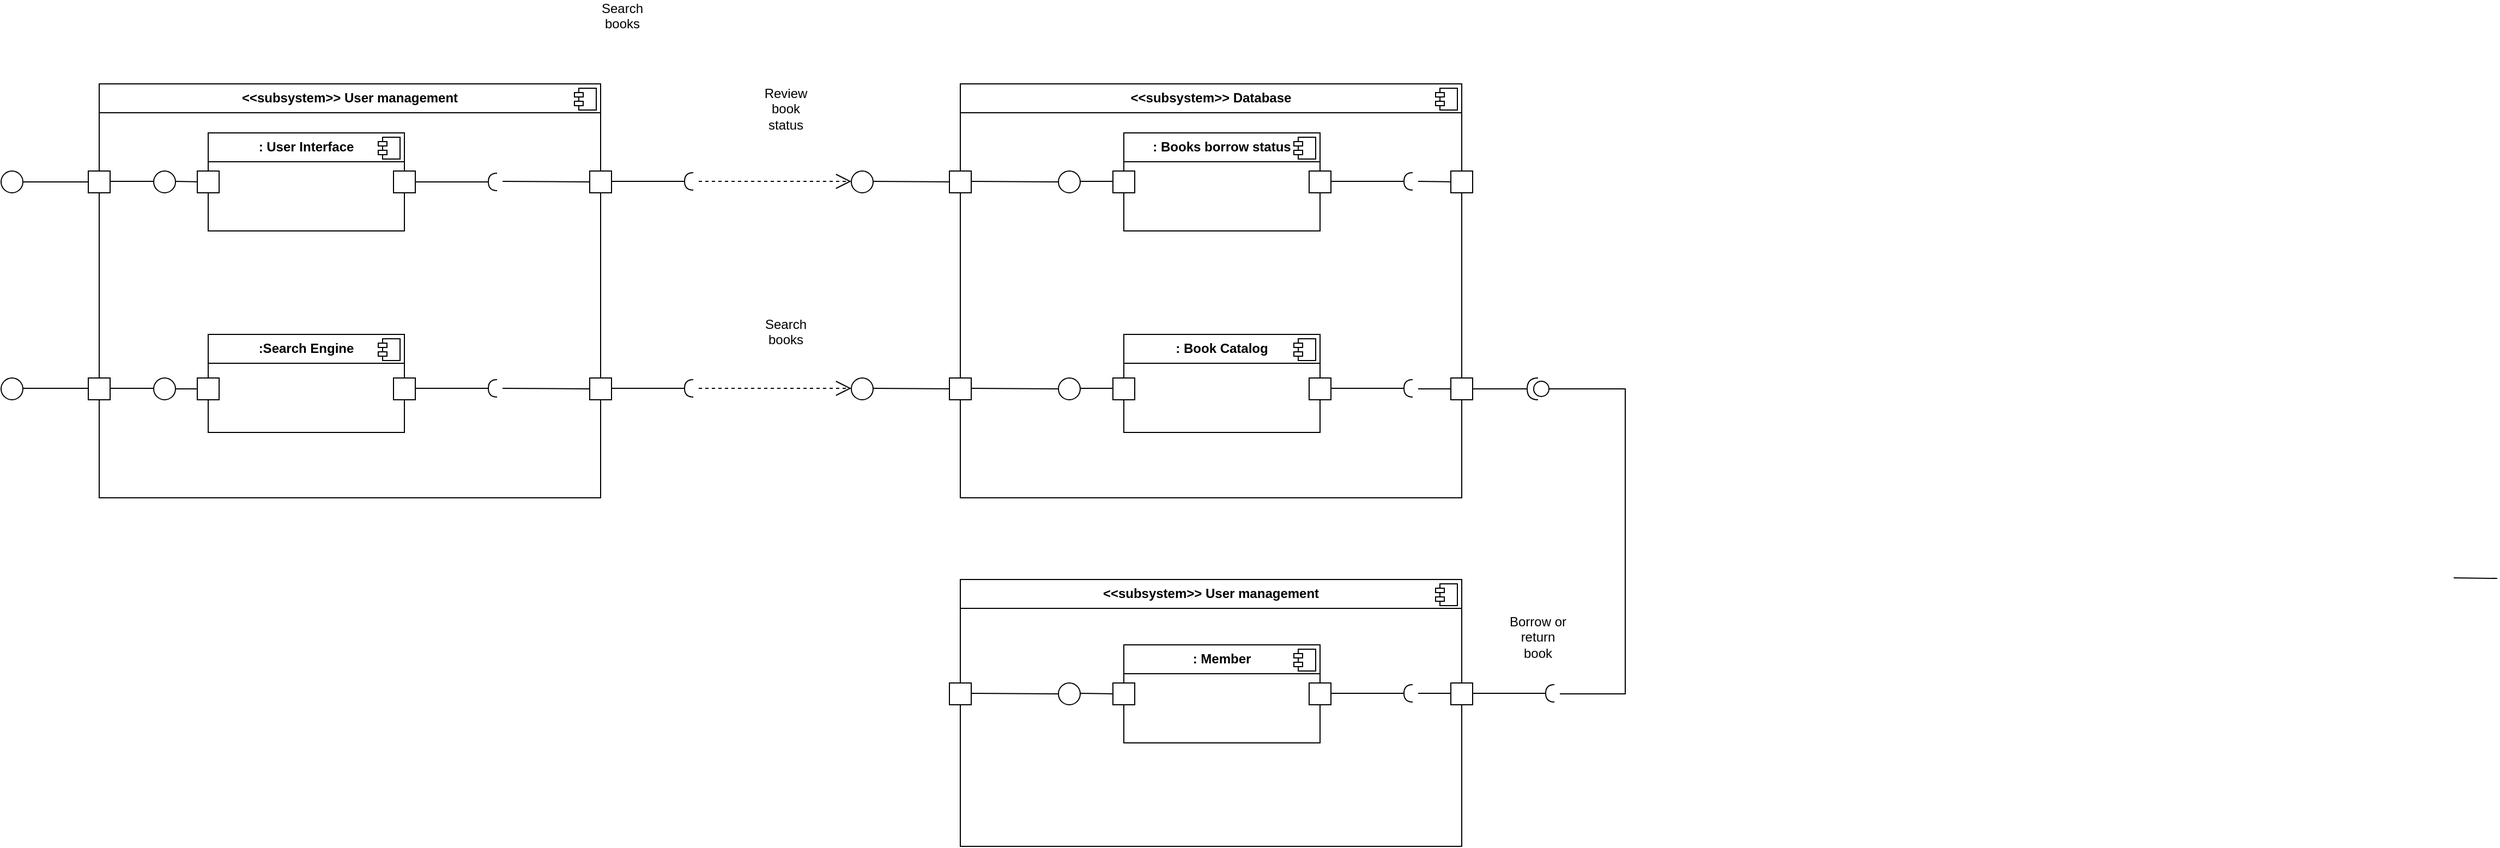<mxfile version="24.8.6">
  <diagram name="Page-1" id="bO2io_sQlXzywxfwvCuT">
    <mxGraphModel dx="1434" dy="728" grid="1" gridSize="10" guides="1" tooltips="1" connect="1" arrows="1" fold="1" page="1" pageScale="1" pageWidth="827" pageHeight="1169" math="0" shadow="0">
      <root>
        <mxCell id="0" />
        <mxCell id="1" parent="0" />
        <mxCell id="wt-oQ0fqFXNpTAq_JY6A-2" value="" style="ellipse;whiteSpace=wrap;html=1;aspect=fixed;" vertex="1" parent="1">
          <mxGeometry x="60" y="210" width="20" height="20" as="geometry" />
        </mxCell>
        <mxCell id="wt-oQ0fqFXNpTAq_JY6A-3" value="&lt;p style=&quot;margin:0px;margin-top:6px;text-align:center;&quot;&gt;&lt;b&gt;&amp;lt;&amp;lt;subsystem&amp;gt;&amp;gt; User management&lt;/b&gt;&lt;/p&gt;&lt;hr size=&quot;1&quot; style=&quot;border-style:solid;&quot;&gt;&lt;p style=&quot;margin:0px;margin-left:8px;&quot;&gt;&lt;br&gt;&lt;/p&gt;" style="align=left;overflow=fill;html=1;dropTarget=0;whiteSpace=wrap;" vertex="1" parent="1">
          <mxGeometry x="150" y="130" width="460" height="380" as="geometry" />
        </mxCell>
        <mxCell id="wt-oQ0fqFXNpTAq_JY6A-4" value="" style="shape=component;jettyWidth=8;jettyHeight=4;" vertex="1" parent="wt-oQ0fqFXNpTAq_JY6A-3">
          <mxGeometry x="1" width="20" height="20" relative="1" as="geometry">
            <mxPoint x="-24" y="4" as="offset" />
          </mxGeometry>
        </mxCell>
        <mxCell id="wt-oQ0fqFXNpTAq_JY6A-5" value="" style="rounded=0;whiteSpace=wrap;html=1;" vertex="1" parent="1">
          <mxGeometry x="140" y="210" width="20" height="20" as="geometry" />
        </mxCell>
        <mxCell id="wt-oQ0fqFXNpTAq_JY6A-6" value="" style="endArrow=none;html=1;rounded=0;exitX=1;exitY=0.5;exitDx=0;exitDy=0;entryX=0;entryY=0.5;entryDx=0;entryDy=0;" edge="1" parent="1" source="wt-oQ0fqFXNpTAq_JY6A-2" target="wt-oQ0fqFXNpTAq_JY6A-5">
          <mxGeometry width="50" height="50" relative="1" as="geometry">
            <mxPoint x="390" y="400" as="sourcePoint" />
            <mxPoint x="440" y="350" as="targetPoint" />
          </mxGeometry>
        </mxCell>
        <mxCell id="wt-oQ0fqFXNpTAq_JY6A-8" value="" style="ellipse;whiteSpace=wrap;html=1;aspect=fixed;" vertex="1" parent="1">
          <mxGeometry x="200" y="210" width="20" height="20" as="geometry" />
        </mxCell>
        <mxCell id="wt-oQ0fqFXNpTAq_JY6A-9" value="" style="endArrow=none;html=1;rounded=0;" edge="1" parent="1">
          <mxGeometry width="50" height="50" relative="1" as="geometry">
            <mxPoint x="160" y="219.5" as="sourcePoint" />
            <mxPoint x="200" y="219.5" as="targetPoint" />
            <Array as="points">
              <mxPoint x="160" y="219.5" />
            </Array>
          </mxGeometry>
        </mxCell>
        <mxCell id="wt-oQ0fqFXNpTAq_JY6A-10" value="" style="endArrow=none;html=1;rounded=0;" edge="1" parent="1" source="wt-oQ0fqFXNpTAq_JY6A-13">
          <mxGeometry width="50" height="50" relative="1" as="geometry">
            <mxPoint x="220" y="219.5" as="sourcePoint" />
            <mxPoint x="250" y="219.5" as="targetPoint" />
          </mxGeometry>
        </mxCell>
        <mxCell id="wt-oQ0fqFXNpTAq_JY6A-11" value="&lt;p style=&quot;margin:0px;margin-top:6px;text-align:center;&quot;&gt;&lt;b&gt;: User Interface&lt;/b&gt;&lt;/p&gt;&lt;hr size=&quot;1&quot; style=&quot;border-style:solid;&quot;&gt;&lt;p style=&quot;margin:0px;margin-left:8px;&quot;&gt;&lt;br&gt;&lt;/p&gt;" style="align=left;overflow=fill;html=1;dropTarget=0;whiteSpace=wrap;" vertex="1" parent="1">
          <mxGeometry x="250" y="175" width="180" height="90" as="geometry" />
        </mxCell>
        <mxCell id="wt-oQ0fqFXNpTAq_JY6A-12" value="" style="shape=component;jettyWidth=8;jettyHeight=4;" vertex="1" parent="wt-oQ0fqFXNpTAq_JY6A-11">
          <mxGeometry x="1" width="20" height="20" relative="1" as="geometry">
            <mxPoint x="-24" y="4" as="offset" />
          </mxGeometry>
        </mxCell>
        <mxCell id="wt-oQ0fqFXNpTAq_JY6A-14" value="" style="endArrow=none;html=1;rounded=0;" edge="1" parent="1" target="wt-oQ0fqFXNpTAq_JY6A-13">
          <mxGeometry width="50" height="50" relative="1" as="geometry">
            <mxPoint x="220" y="219.5" as="sourcePoint" />
            <mxPoint x="250" y="219.5" as="targetPoint" />
          </mxGeometry>
        </mxCell>
        <mxCell id="wt-oQ0fqFXNpTAq_JY6A-13" value="" style="rounded=0;whiteSpace=wrap;html=1;" vertex="1" parent="1">
          <mxGeometry x="240" y="210" width="20" height="20" as="geometry" />
        </mxCell>
        <mxCell id="wt-oQ0fqFXNpTAq_JY6A-15" value="" style="rounded=0;whiteSpace=wrap;html=1;" vertex="1" parent="1">
          <mxGeometry x="420" y="210" width="20" height="20" as="geometry" />
        </mxCell>
        <mxCell id="wt-oQ0fqFXNpTAq_JY6A-16" value="" style="rounded=0;orthogonalLoop=1;jettySize=auto;html=1;endArrow=halfCircle;endFill=0;endSize=6;strokeWidth=1;sketch=0;fontSize=12;curved=1;" edge="1" target="wt-oQ0fqFXNpTAq_JY6A-17" parent="1">
          <mxGeometry relative="1" as="geometry">
            <mxPoint x="440" y="220" as="sourcePoint" />
          </mxGeometry>
        </mxCell>
        <mxCell id="wt-oQ0fqFXNpTAq_JY6A-17" value="" style="ellipse;whiteSpace=wrap;html=1;align=center;aspect=fixed;fillColor=none;strokeColor=none;resizable=0;perimeter=centerPerimeter;rotatable=0;allowArrows=0;points=[];outlineConnect=1;" vertex="1" parent="1">
          <mxGeometry x="510" y="215" width="10" height="10" as="geometry" />
        </mxCell>
        <mxCell id="wt-oQ0fqFXNpTAq_JY6A-19" value="" style="rounded=0;whiteSpace=wrap;html=1;" vertex="1" parent="1">
          <mxGeometry x="600" y="210" width="20" height="20" as="geometry" />
        </mxCell>
        <mxCell id="wt-oQ0fqFXNpTAq_JY6A-20" value="" style="endArrow=none;html=1;rounded=0;entryX=0;entryY=0.5;entryDx=0;entryDy=0;" edge="1" parent="1" target="wt-oQ0fqFXNpTAq_JY6A-19">
          <mxGeometry width="50" height="50" relative="1" as="geometry">
            <mxPoint x="520" y="219.5" as="sourcePoint" />
            <mxPoint x="580" y="219.5" as="targetPoint" />
          </mxGeometry>
        </mxCell>
        <mxCell id="wt-oQ0fqFXNpTAq_JY6A-21" value="" style="ellipse;whiteSpace=wrap;html=1;aspect=fixed;" vertex="1" parent="1">
          <mxGeometry x="60" y="400" width="20" height="20" as="geometry" />
        </mxCell>
        <mxCell id="wt-oQ0fqFXNpTAq_JY6A-22" value="" style="endArrow=none;html=1;rounded=0;exitX=1;exitY=0.5;exitDx=0;exitDy=0;entryX=0;entryY=0.5;entryDx=0;entryDy=0;" edge="1" parent="1">
          <mxGeometry width="50" height="50" relative="1" as="geometry">
            <mxPoint x="80" y="409.5" as="sourcePoint" />
            <mxPoint x="140" y="409.5" as="targetPoint" />
          </mxGeometry>
        </mxCell>
        <mxCell id="wt-oQ0fqFXNpTAq_JY6A-23" value="" style="rounded=0;whiteSpace=wrap;html=1;" vertex="1" parent="1">
          <mxGeometry x="140" y="400" width="20" height="20" as="geometry" />
        </mxCell>
        <mxCell id="wt-oQ0fqFXNpTAq_JY6A-24" value="" style="endArrow=none;html=1;rounded=0;" edge="1" parent="1">
          <mxGeometry width="50" height="50" relative="1" as="geometry">
            <mxPoint x="160" y="409.5" as="sourcePoint" />
            <mxPoint x="200" y="409.5" as="targetPoint" />
            <Array as="points">
              <mxPoint x="160" y="409.5" />
            </Array>
          </mxGeometry>
        </mxCell>
        <mxCell id="wt-oQ0fqFXNpTAq_JY6A-25" value="" style="ellipse;whiteSpace=wrap;html=1;aspect=fixed;" vertex="1" parent="1">
          <mxGeometry x="200" y="400" width="20" height="20" as="geometry" />
        </mxCell>
        <mxCell id="wt-oQ0fqFXNpTAq_JY6A-28" value="" style="endArrow=none;html=1;rounded=0;exitX=0;exitY=0;exitDx=0;exitDy=0;" edge="1" parent="1">
          <mxGeometry width="50" height="50" relative="1" as="geometry">
            <mxPoint x="219.999" y="409.999" as="sourcePoint" />
            <mxPoint x="250" y="410" as="targetPoint" />
          </mxGeometry>
        </mxCell>
        <mxCell id="wt-oQ0fqFXNpTAq_JY6A-29" value="&lt;p style=&quot;margin:0px;margin-top:6px;text-align:center;&quot;&gt;&lt;b&gt;:Search Engine&lt;/b&gt;&lt;/p&gt;&lt;hr size=&quot;1&quot; style=&quot;border-style:solid;&quot;&gt;&lt;p style=&quot;margin:0px;margin-left:8px;&quot;&gt;&lt;br&gt;&lt;/p&gt;" style="align=left;overflow=fill;html=1;dropTarget=0;whiteSpace=wrap;" vertex="1" parent="1">
          <mxGeometry x="250" y="360" width="180" height="90" as="geometry" />
        </mxCell>
        <mxCell id="wt-oQ0fqFXNpTAq_JY6A-30" value="" style="shape=component;jettyWidth=8;jettyHeight=4;" vertex="1" parent="wt-oQ0fqFXNpTAq_JY6A-29">
          <mxGeometry x="1" width="20" height="20" relative="1" as="geometry">
            <mxPoint x="-24" y="4" as="offset" />
          </mxGeometry>
        </mxCell>
        <mxCell id="wt-oQ0fqFXNpTAq_JY6A-31" value="" style="rounded=0;whiteSpace=wrap;html=1;" vertex="1" parent="1">
          <mxGeometry x="240" y="400" width="20" height="20" as="geometry" />
        </mxCell>
        <mxCell id="wt-oQ0fqFXNpTAq_JY6A-32" value="" style="rounded=0;whiteSpace=wrap;html=1;" vertex="1" parent="1">
          <mxGeometry x="420" y="400" width="20" height="20" as="geometry" />
        </mxCell>
        <mxCell id="wt-oQ0fqFXNpTAq_JY6A-34" value="" style="rounded=0;orthogonalLoop=1;jettySize=auto;html=1;endArrow=halfCircle;endFill=0;endSize=6;strokeWidth=1;sketch=0;fontSize=12;curved=1;" edge="1" parent="1">
          <mxGeometry relative="1" as="geometry">
            <mxPoint x="440" y="409.5" as="sourcePoint" />
            <mxPoint x="515" y="409.5" as="targetPoint" />
          </mxGeometry>
        </mxCell>
        <mxCell id="wt-oQ0fqFXNpTAq_JY6A-35" value="" style="endArrow=none;html=1;rounded=0;entryX=0;entryY=0.5;entryDx=0;entryDy=0;" edge="1" parent="1">
          <mxGeometry width="50" height="50" relative="1" as="geometry">
            <mxPoint x="520" y="409.5" as="sourcePoint" />
            <mxPoint x="600" y="410" as="targetPoint" />
          </mxGeometry>
        </mxCell>
        <mxCell id="wt-oQ0fqFXNpTAq_JY6A-36" value="" style="rounded=0;whiteSpace=wrap;html=1;" vertex="1" parent="1">
          <mxGeometry x="600" y="400" width="20" height="20" as="geometry" />
        </mxCell>
        <mxCell id="wt-oQ0fqFXNpTAq_JY6A-37" value="" style="rounded=0;orthogonalLoop=1;jettySize=auto;html=1;endArrow=halfCircle;endFill=0;endSize=6;strokeWidth=1;sketch=0;fontSize=12;curved=1;" edge="1" parent="1">
          <mxGeometry relative="1" as="geometry">
            <mxPoint x="620" y="219.5" as="sourcePoint" />
            <mxPoint x="695" y="219.5" as="targetPoint" />
          </mxGeometry>
        </mxCell>
        <mxCell id="wt-oQ0fqFXNpTAq_JY6A-38" value="" style="rounded=0;orthogonalLoop=1;jettySize=auto;html=1;endArrow=halfCircle;endFill=0;endSize=6;strokeWidth=1;sketch=0;fontSize=12;curved=1;" edge="1" parent="1">
          <mxGeometry relative="1" as="geometry">
            <mxPoint x="620" y="409.5" as="sourcePoint" />
            <mxPoint x="695" y="409.5" as="targetPoint" />
          </mxGeometry>
        </mxCell>
        <mxCell id="wt-oQ0fqFXNpTAq_JY6A-39" value="" style="endArrow=open;endSize=12;dashed=1;html=1;rounded=0;" edge="1" parent="1">
          <mxGeometry width="160" relative="1" as="geometry">
            <mxPoint x="700" y="219.5" as="sourcePoint" />
            <mxPoint x="840" y="219.5" as="targetPoint" />
          </mxGeometry>
        </mxCell>
        <mxCell id="wt-oQ0fqFXNpTAq_JY6A-40" value="" style="endArrow=open;endSize=12;dashed=1;html=1;rounded=0;" edge="1" parent="1">
          <mxGeometry width="160" relative="1" as="geometry">
            <mxPoint x="700" y="409.5" as="sourcePoint" />
            <mxPoint x="840" y="409.5" as="targetPoint" />
          </mxGeometry>
        </mxCell>
        <mxCell id="wt-oQ0fqFXNpTAq_JY6A-41" value="" style="ellipse;whiteSpace=wrap;html=1;aspect=fixed;" vertex="1" parent="1">
          <mxGeometry x="840" y="210" width="20" height="20" as="geometry" />
        </mxCell>
        <mxCell id="wt-oQ0fqFXNpTAq_JY6A-42" value="" style="ellipse;whiteSpace=wrap;html=1;aspect=fixed;" vertex="1" parent="1">
          <mxGeometry x="840" y="400" width="20" height="20" as="geometry" />
        </mxCell>
        <mxCell id="wt-oQ0fqFXNpTAq_JY6A-43" value="" style="endArrow=none;html=1;rounded=0;entryX=0;entryY=0.5;entryDx=0;entryDy=0;" edge="1" parent="1">
          <mxGeometry width="50" height="50" relative="1" as="geometry">
            <mxPoint x="860" y="219.5" as="sourcePoint" />
            <mxPoint x="940" y="220" as="targetPoint" />
          </mxGeometry>
        </mxCell>
        <mxCell id="wt-oQ0fqFXNpTAq_JY6A-44" value="" style="endArrow=none;html=1;rounded=0;entryX=0;entryY=0.5;entryDx=0;entryDy=0;" edge="1" parent="1">
          <mxGeometry width="50" height="50" relative="1" as="geometry">
            <mxPoint x="860" y="409.5" as="sourcePoint" />
            <mxPoint x="940" y="410" as="targetPoint" />
          </mxGeometry>
        </mxCell>
        <mxCell id="wt-oQ0fqFXNpTAq_JY6A-45" value="&lt;p style=&quot;margin:0px;margin-top:6px;text-align:center;&quot;&gt;&lt;b&gt;&amp;lt;&amp;lt;subsystem&amp;gt;&amp;gt; Database&lt;/b&gt;&lt;/p&gt;&lt;hr size=&quot;1&quot; style=&quot;border-style:solid;&quot;&gt;&lt;p style=&quot;margin:0px;margin-left:8px;&quot;&gt;&lt;br&gt;&lt;/p&gt;" style="align=left;overflow=fill;html=1;dropTarget=0;whiteSpace=wrap;" vertex="1" parent="1">
          <mxGeometry x="940" y="130" width="460" height="380" as="geometry" />
        </mxCell>
        <mxCell id="wt-oQ0fqFXNpTAq_JY6A-46" value="" style="shape=component;jettyWidth=8;jettyHeight=4;" vertex="1" parent="wt-oQ0fqFXNpTAq_JY6A-45">
          <mxGeometry x="1" width="20" height="20" relative="1" as="geometry">
            <mxPoint x="-24" y="4" as="offset" />
          </mxGeometry>
        </mxCell>
        <mxCell id="wt-oQ0fqFXNpTAq_JY6A-47" value="" style="rounded=0;whiteSpace=wrap;html=1;" vertex="1" parent="1">
          <mxGeometry x="930" y="210" width="20" height="20" as="geometry" />
        </mxCell>
        <mxCell id="wt-oQ0fqFXNpTAq_JY6A-48" value="" style="rounded=0;whiteSpace=wrap;html=1;" vertex="1" parent="1">
          <mxGeometry x="930" y="400" width="20" height="20" as="geometry" />
        </mxCell>
        <mxCell id="wt-oQ0fqFXNpTAq_JY6A-50" value="" style="endArrow=none;html=1;rounded=0;entryX=0;entryY=0.5;entryDx=0;entryDy=0;" edge="1" parent="1">
          <mxGeometry width="50" height="50" relative="1" as="geometry">
            <mxPoint x="950" y="219.5" as="sourcePoint" />
            <mxPoint x="1030" y="220" as="targetPoint" />
          </mxGeometry>
        </mxCell>
        <mxCell id="wt-oQ0fqFXNpTAq_JY6A-51" value="" style="endArrow=none;html=1;rounded=0;entryX=0;entryY=0.5;entryDx=0;entryDy=0;" edge="1" parent="1">
          <mxGeometry width="50" height="50" relative="1" as="geometry">
            <mxPoint x="950" y="409.5" as="sourcePoint" />
            <mxPoint x="1030" y="410" as="targetPoint" />
          </mxGeometry>
        </mxCell>
        <mxCell id="wt-oQ0fqFXNpTAq_JY6A-52" value="" style="ellipse;whiteSpace=wrap;html=1;aspect=fixed;" vertex="1" parent="1">
          <mxGeometry x="1030" y="210" width="20" height="20" as="geometry" />
        </mxCell>
        <mxCell id="wt-oQ0fqFXNpTAq_JY6A-53" value="" style="ellipse;whiteSpace=wrap;html=1;aspect=fixed;" vertex="1" parent="1">
          <mxGeometry x="1030" y="400" width="20" height="20" as="geometry" />
        </mxCell>
        <mxCell id="wt-oQ0fqFXNpTAq_JY6A-54" value="" style="endArrow=none;html=1;rounded=0;entryX=0;entryY=0.5;entryDx=0;entryDy=0;" edge="1" parent="1">
          <mxGeometry width="50" height="50" relative="1" as="geometry">
            <mxPoint x="1050" y="219.5" as="sourcePoint" />
            <mxPoint x="1090" y="219.5" as="targetPoint" />
          </mxGeometry>
        </mxCell>
        <mxCell id="wt-oQ0fqFXNpTAq_JY6A-55" value="" style="endArrow=none;html=1;rounded=0;entryX=0;entryY=0.5;entryDx=0;entryDy=0;" edge="1" parent="1">
          <mxGeometry width="50" height="50" relative="1" as="geometry">
            <mxPoint x="1050" y="409.5" as="sourcePoint" />
            <mxPoint x="1090" y="409.5" as="targetPoint" />
          </mxGeometry>
        </mxCell>
        <mxCell id="wt-oQ0fqFXNpTAq_JY6A-60" value="&lt;p style=&quot;margin:0px;margin-top:6px;text-align:center;&quot;&gt;&lt;b&gt;: Books borrow status&lt;/b&gt;&lt;/p&gt;&lt;hr size=&quot;1&quot; style=&quot;border-style:solid;&quot;&gt;&lt;p style=&quot;margin:0px;margin-left:8px;&quot;&gt;&lt;br&gt;&lt;/p&gt;" style="align=left;overflow=fill;html=1;dropTarget=0;whiteSpace=wrap;" vertex="1" parent="1">
          <mxGeometry x="1090" y="175" width="180" height="90" as="geometry" />
        </mxCell>
        <mxCell id="wt-oQ0fqFXNpTAq_JY6A-61" value="" style="shape=component;jettyWidth=8;jettyHeight=4;" vertex="1" parent="wt-oQ0fqFXNpTAq_JY6A-60">
          <mxGeometry x="1" width="20" height="20" relative="1" as="geometry">
            <mxPoint x="-24" y="4" as="offset" />
          </mxGeometry>
        </mxCell>
        <mxCell id="wt-oQ0fqFXNpTAq_JY6A-62" value="" style="rounded=0;whiteSpace=wrap;html=1;" vertex="1" parent="1">
          <mxGeometry x="1080" y="210" width="20" height="20" as="geometry" />
        </mxCell>
        <mxCell id="wt-oQ0fqFXNpTAq_JY6A-63" value="" style="rounded=0;whiteSpace=wrap;html=1;" vertex="1" parent="1">
          <mxGeometry x="1260" y="210" width="20" height="20" as="geometry" />
        </mxCell>
        <mxCell id="wt-oQ0fqFXNpTAq_JY6A-64" value="&lt;p style=&quot;margin:0px;margin-top:6px;text-align:center;&quot;&gt;&lt;b&gt;: Book Catalog&lt;/b&gt;&lt;/p&gt;&lt;hr size=&quot;1&quot; style=&quot;border-style:solid;&quot;&gt;&lt;p style=&quot;margin:0px;margin-left:8px;&quot;&gt;&lt;br&gt;&lt;/p&gt;" style="align=left;overflow=fill;html=1;dropTarget=0;whiteSpace=wrap;" vertex="1" parent="1">
          <mxGeometry x="1090" y="360" width="180" height="90" as="geometry" />
        </mxCell>
        <mxCell id="wt-oQ0fqFXNpTAq_JY6A-65" value="" style="shape=component;jettyWidth=8;jettyHeight=4;" vertex="1" parent="wt-oQ0fqFXNpTAq_JY6A-64">
          <mxGeometry x="1" width="20" height="20" relative="1" as="geometry">
            <mxPoint x="-24" y="4" as="offset" />
          </mxGeometry>
        </mxCell>
        <mxCell id="wt-oQ0fqFXNpTAq_JY6A-66" value="" style="rounded=0;whiteSpace=wrap;html=1;" vertex="1" parent="1">
          <mxGeometry x="1080" y="400" width="20" height="20" as="geometry" />
        </mxCell>
        <mxCell id="wt-oQ0fqFXNpTAq_JY6A-67" value="" style="rounded=0;whiteSpace=wrap;html=1;" vertex="1" parent="1">
          <mxGeometry x="1260" y="400" width="20" height="20" as="geometry" />
        </mxCell>
        <mxCell id="wt-oQ0fqFXNpTAq_JY6A-68" value="" style="rounded=0;orthogonalLoop=1;jettySize=auto;html=1;endArrow=halfCircle;endFill=0;endSize=6;strokeWidth=1;sketch=0;fontSize=12;curved=1;" edge="1" parent="1">
          <mxGeometry relative="1" as="geometry">
            <mxPoint x="1280" y="219.5" as="sourcePoint" />
            <mxPoint x="1355" y="219.5" as="targetPoint" />
          </mxGeometry>
        </mxCell>
        <mxCell id="wt-oQ0fqFXNpTAq_JY6A-69" value="" style="rounded=0;orthogonalLoop=1;jettySize=auto;html=1;endArrow=halfCircle;endFill=0;endSize=6;strokeWidth=1;sketch=0;fontSize=12;curved=1;" edge="1" parent="1">
          <mxGeometry relative="1" as="geometry">
            <mxPoint x="1280" y="409.5" as="sourcePoint" />
            <mxPoint x="1355" y="409.5" as="targetPoint" />
          </mxGeometry>
        </mxCell>
        <mxCell id="wt-oQ0fqFXNpTAq_JY6A-70" value="" style="endArrow=none;html=1;rounded=0;" edge="1" parent="1">
          <mxGeometry width="50" height="50" relative="1" as="geometry">
            <mxPoint x="1360" y="219.5" as="sourcePoint" />
            <mxPoint x="1400" y="220" as="targetPoint" />
          </mxGeometry>
        </mxCell>
        <mxCell id="wt-oQ0fqFXNpTAq_JY6A-71" value="" style="endArrow=none;html=1;rounded=0;" edge="1" parent="1">
          <mxGeometry width="50" height="50" relative="1" as="geometry">
            <mxPoint x="2310" y="583.5" as="sourcePoint" />
            <mxPoint x="2350" y="584" as="targetPoint" />
          </mxGeometry>
        </mxCell>
        <mxCell id="wt-oQ0fqFXNpTAq_JY6A-72" value="" style="rounded=0;whiteSpace=wrap;html=1;" vertex="1" parent="1">
          <mxGeometry x="1390" y="210" width="20" height="20" as="geometry" />
        </mxCell>
        <mxCell id="wt-oQ0fqFXNpTAq_JY6A-73" value="" style="rounded=0;whiteSpace=wrap;html=1;" vertex="1" parent="1">
          <mxGeometry x="1390" y="400" width="20" height="20" as="geometry" />
        </mxCell>
        <mxCell id="wt-oQ0fqFXNpTAq_JY6A-75" value="" style="endArrow=none;html=1;rounded=0;" edge="1" parent="1">
          <mxGeometry width="50" height="50" relative="1" as="geometry">
            <mxPoint x="1360" y="410" as="sourcePoint" />
            <mxPoint x="1390" y="410" as="targetPoint" />
          </mxGeometry>
        </mxCell>
        <mxCell id="wt-oQ0fqFXNpTAq_JY6A-77" value="&lt;p style=&quot;margin:0px;margin-top:6px;text-align:center;&quot;&gt;&lt;b&gt;&amp;lt;&amp;lt;subsystem&amp;gt;&amp;gt; User management&lt;/b&gt;&lt;/p&gt;&lt;hr size=&quot;1&quot; style=&quot;border-style:solid;&quot;&gt;&lt;p style=&quot;margin:0px;margin-left:8px;&quot;&gt;&lt;br&gt;&lt;/p&gt;" style="align=left;overflow=fill;html=1;dropTarget=0;whiteSpace=wrap;" vertex="1" parent="1">
          <mxGeometry x="940" y="585" width="460" height="245" as="geometry" />
        </mxCell>
        <mxCell id="wt-oQ0fqFXNpTAq_JY6A-78" value="" style="shape=component;jettyWidth=8;jettyHeight=4;" vertex="1" parent="wt-oQ0fqFXNpTAq_JY6A-77">
          <mxGeometry x="1" width="20" height="20" relative="1" as="geometry">
            <mxPoint x="-24" y="4" as="offset" />
          </mxGeometry>
        </mxCell>
        <mxCell id="wt-oQ0fqFXNpTAq_JY6A-79" value="" style="rounded=0;whiteSpace=wrap;html=1;" vertex="1" parent="1">
          <mxGeometry x="930" y="680" width="20" height="20" as="geometry" />
        </mxCell>
        <mxCell id="wt-oQ0fqFXNpTAq_JY6A-80" value="" style="endArrow=none;html=1;rounded=0;entryX=0;entryY=0.5;entryDx=0;entryDy=0;" edge="1" parent="1">
          <mxGeometry width="50" height="50" relative="1" as="geometry">
            <mxPoint x="950" y="689.5" as="sourcePoint" />
            <mxPoint x="1030" y="690" as="targetPoint" />
          </mxGeometry>
        </mxCell>
        <mxCell id="wt-oQ0fqFXNpTAq_JY6A-81" value="" style="ellipse;whiteSpace=wrap;html=1;aspect=fixed;" vertex="1" parent="1">
          <mxGeometry x="1030" y="680" width="20" height="20" as="geometry" />
        </mxCell>
        <mxCell id="wt-oQ0fqFXNpTAq_JY6A-83" value="" style="endArrow=none;html=1;rounded=0;entryX=0;entryY=0.5;entryDx=0;entryDy=0;" edge="1" parent="1" source="wt-oQ0fqFXNpTAq_JY6A-86">
          <mxGeometry width="50" height="50" relative="1" as="geometry">
            <mxPoint x="1050" y="689.5" as="sourcePoint" />
            <mxPoint x="1090" y="689.5" as="targetPoint" />
          </mxGeometry>
        </mxCell>
        <mxCell id="wt-oQ0fqFXNpTAq_JY6A-84" value="&lt;p style=&quot;margin:0px;margin-top:6px;text-align:center;&quot;&gt;&lt;b&gt;: Member&lt;/b&gt;&lt;/p&gt;&lt;hr size=&quot;1&quot; style=&quot;border-style:solid;&quot;&gt;&lt;p style=&quot;margin:0px;margin-left:8px;&quot;&gt;&lt;br&gt;&lt;/p&gt;" style="align=left;overflow=fill;html=1;dropTarget=0;whiteSpace=wrap;" vertex="1" parent="1">
          <mxGeometry x="1090" y="645" width="180" height="90" as="geometry" />
        </mxCell>
        <mxCell id="wt-oQ0fqFXNpTAq_JY6A-85" value="" style="shape=component;jettyWidth=8;jettyHeight=4;" vertex="1" parent="wt-oQ0fqFXNpTAq_JY6A-84">
          <mxGeometry x="1" width="20" height="20" relative="1" as="geometry">
            <mxPoint x="-24" y="4" as="offset" />
          </mxGeometry>
        </mxCell>
        <mxCell id="wt-oQ0fqFXNpTAq_JY6A-87" value="" style="endArrow=none;html=1;rounded=0;entryX=0;entryY=0.5;entryDx=0;entryDy=0;" edge="1" parent="1" target="wt-oQ0fqFXNpTAq_JY6A-86">
          <mxGeometry width="50" height="50" relative="1" as="geometry">
            <mxPoint x="1050" y="689.5" as="sourcePoint" />
            <mxPoint x="1090" y="689.5" as="targetPoint" />
          </mxGeometry>
        </mxCell>
        <mxCell id="wt-oQ0fqFXNpTAq_JY6A-86" value="" style="rounded=0;whiteSpace=wrap;html=1;" vertex="1" parent="1">
          <mxGeometry x="1080" y="680" width="20" height="20" as="geometry" />
        </mxCell>
        <mxCell id="wt-oQ0fqFXNpTAq_JY6A-88" value="" style="rounded=0;whiteSpace=wrap;html=1;" vertex="1" parent="1">
          <mxGeometry x="1260" y="680" width="20" height="20" as="geometry" />
        </mxCell>
        <mxCell id="wt-oQ0fqFXNpTAq_JY6A-89" value="" style="rounded=0;orthogonalLoop=1;jettySize=auto;html=1;endArrow=halfCircle;endFill=0;endSize=6;strokeWidth=1;sketch=0;fontSize=12;curved=1;" edge="1" parent="1">
          <mxGeometry relative="1" as="geometry">
            <mxPoint x="1280" y="689.5" as="sourcePoint" />
            <mxPoint x="1355" y="689.5" as="targetPoint" />
          </mxGeometry>
        </mxCell>
        <mxCell id="wt-oQ0fqFXNpTAq_JY6A-91" value="" style="endArrow=none;html=1;rounded=0;" edge="1" parent="1">
          <mxGeometry width="50" height="50" relative="1" as="geometry">
            <mxPoint x="1360" y="689.5" as="sourcePoint" />
            <mxPoint x="1390" y="689.5" as="targetPoint" />
          </mxGeometry>
        </mxCell>
        <mxCell id="wt-oQ0fqFXNpTAq_JY6A-92" value="" style="rounded=0;whiteSpace=wrap;html=1;" vertex="1" parent="1">
          <mxGeometry x="1390" y="680" width="20" height="20" as="geometry" />
        </mxCell>
        <mxCell id="wt-oQ0fqFXNpTAq_JY6A-93" value="" style="rounded=0;orthogonalLoop=1;jettySize=auto;html=1;endArrow=halfCircle;endFill=0;endSize=6;strokeWidth=1;sketch=0;fontSize=12;curved=1;" edge="1" parent="1">
          <mxGeometry relative="1" as="geometry">
            <mxPoint x="1410" y="689.5" as="sourcePoint" />
            <mxPoint x="1485" y="689.5" as="targetPoint" />
          </mxGeometry>
        </mxCell>
        <mxCell id="wt-oQ0fqFXNpTAq_JY6A-95" value="" style="endArrow=none;html=1;rounded=0;" edge="1" parent="1">
          <mxGeometry width="50" height="50" relative="1" as="geometry">
            <mxPoint x="1490" y="690" as="sourcePoint" />
            <mxPoint x="1480" y="410" as="targetPoint" />
            <Array as="points">
              <mxPoint x="1550" y="690" />
              <mxPoint x="1550" y="410" />
            </Array>
          </mxGeometry>
        </mxCell>
        <mxCell id="wt-oQ0fqFXNpTAq_JY6A-97" value="" style="shape=providedRequiredInterface;html=1;verticalLabelPosition=bottom;sketch=0;rotation=-180;" vertex="1" parent="1">
          <mxGeometry x="1460" y="400" width="20" height="20" as="geometry" />
        </mxCell>
        <mxCell id="wt-oQ0fqFXNpTAq_JY6A-98" value="" style="endArrow=none;html=1;rounded=0;entryX=1;entryY=0.5;entryDx=0;entryDy=0;entryPerimeter=0;exitX=1;exitY=0.5;exitDx=0;exitDy=0;" edge="1" parent="1" source="wt-oQ0fqFXNpTAq_JY6A-73" target="wt-oQ0fqFXNpTAq_JY6A-97">
          <mxGeometry width="50" height="50" relative="1" as="geometry">
            <mxPoint x="830" y="670" as="sourcePoint" />
            <mxPoint x="880" y="610" as="targetPoint" />
          </mxGeometry>
        </mxCell>
        <mxCell id="wt-oQ0fqFXNpTAq_JY6A-99" value="Search books&lt;div&gt;&lt;br&gt;&lt;/div&gt;" style="text;html=1;align=center;verticalAlign=middle;whiteSpace=wrap;rounded=0;" vertex="1" parent="1">
          <mxGeometry x="750" y="350" width="60" height="30" as="geometry" />
        </mxCell>
        <mxCell id="wt-oQ0fqFXNpTAq_JY6A-100" value="Review book status&lt;div&gt;&lt;br&gt;&lt;/div&gt;" style="text;html=1;align=center;verticalAlign=middle;whiteSpace=wrap;rounded=0;" vertex="1" parent="1">
          <mxGeometry x="750" y="145" width="60" height="30" as="geometry" />
        </mxCell>
        <mxCell id="wt-oQ0fqFXNpTAq_JY6A-101" value="Borrow or return book&lt;div&gt;&lt;br&gt;&lt;/div&gt;" style="text;html=1;align=center;verticalAlign=middle;whiteSpace=wrap;rounded=0;" vertex="1" parent="1">
          <mxGeometry x="1440" y="630" width="60" height="30" as="geometry" />
        </mxCell>
        <mxCell id="wt-oQ0fqFXNpTAq_JY6A-102" value="Search books&lt;div&gt;&lt;br&gt;&lt;/div&gt;" style="text;html=1;align=center;verticalAlign=middle;whiteSpace=wrap;rounded=0;" vertex="1" parent="1">
          <mxGeometry x="600" y="60" width="60" height="30" as="geometry" />
        </mxCell>
      </root>
    </mxGraphModel>
  </diagram>
</mxfile>
